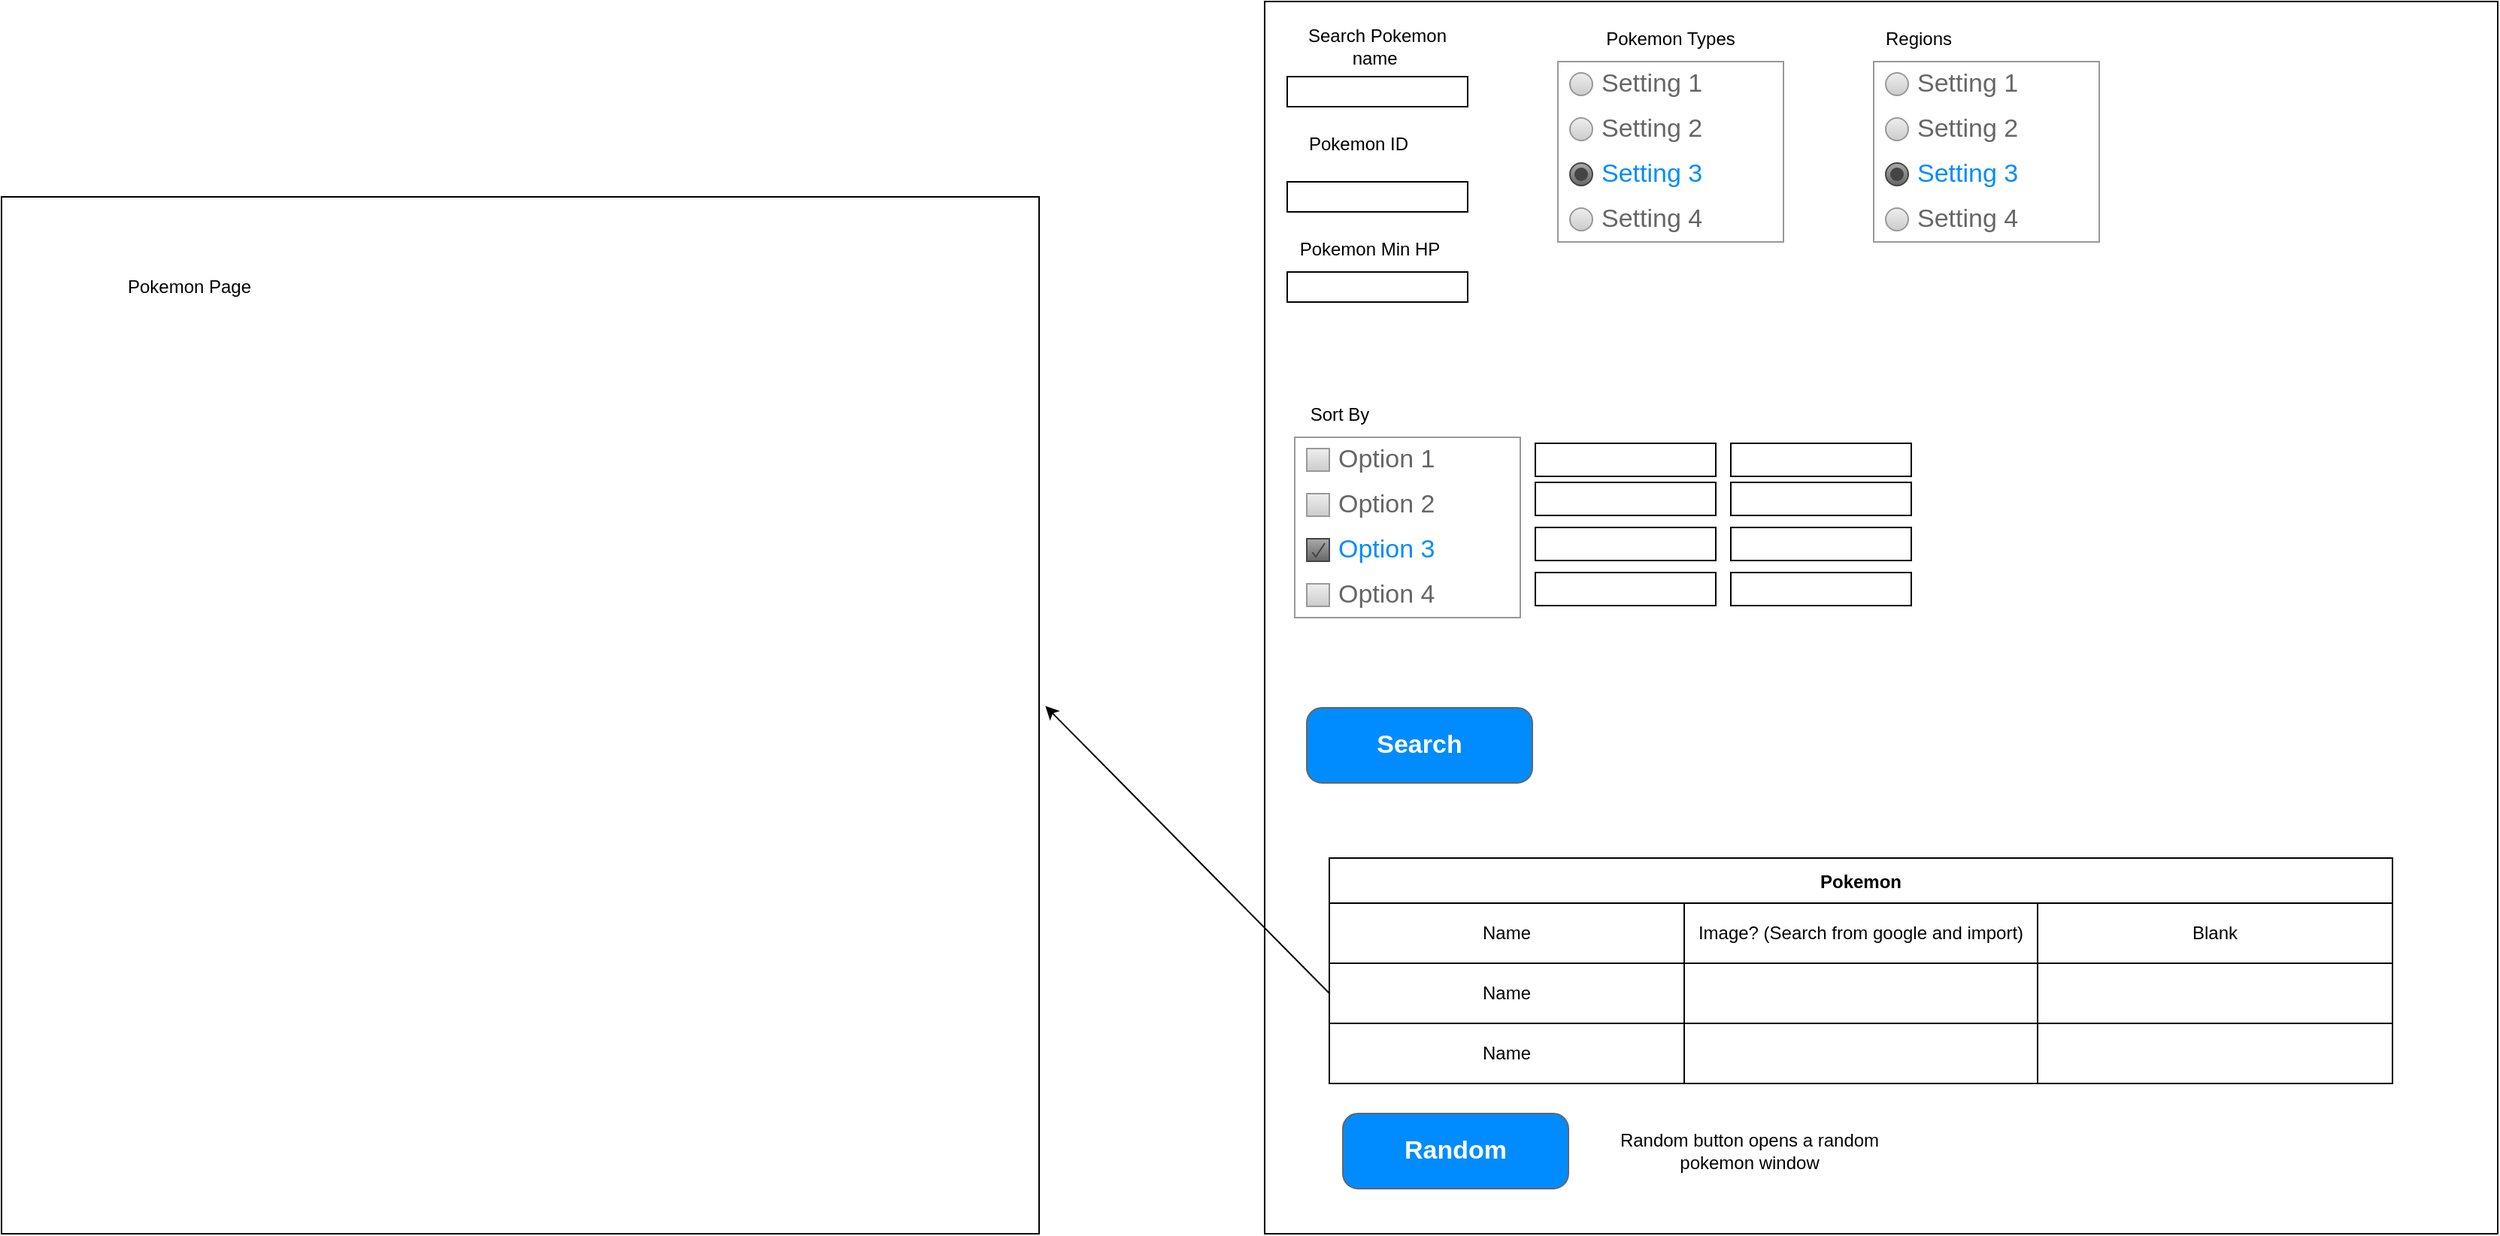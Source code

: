 <mxfile version="17.4.3" type="device"><diagram id="plCl7_3hD1_YyDbfP5ld" name="Page-1"><mxGraphModel dx="2128" dy="579" grid="1" gridSize="10" guides="1" tooltips="1" connect="1" arrows="1" fold="1" page="1" pageScale="1" pageWidth="850" pageHeight="1100" math="0" shadow="0"><root><mxCell id="0"/><mxCell id="1" parent="0"/><mxCell id="yEPOu8Z6XtjmrD7LZEZt-1" value="" style="whiteSpace=wrap;html=1;aspect=fixed;" parent="1" vertex="1"><mxGeometry x="20" y="250" width="820" height="820" as="geometry"/></mxCell><mxCell id="yEPOu8Z6XtjmrD7LZEZt-3" value="" style="rounded=0;whiteSpace=wrap;html=1;" parent="1" vertex="1"><mxGeometry x="35" y="300" width="120" height="20" as="geometry"/></mxCell><mxCell id="yEPOu8Z6XtjmrD7LZEZt-5" value="Search Pokemon name&amp;nbsp;" style="text;html=1;strokeColor=none;fillColor=none;align=center;verticalAlign=middle;whiteSpace=wrap;rounded=0;" parent="1" vertex="1"><mxGeometry x="30" y="265" width="130" height="30" as="geometry"/></mxCell><mxCell id="yEPOu8Z6XtjmrD7LZEZt-6" value="Pokemon Types" style="text;html=1;strokeColor=none;fillColor=none;align=center;verticalAlign=middle;whiteSpace=wrap;rounded=0;" parent="1" vertex="1"><mxGeometry x="220" y="260" width="140" height="30" as="geometry"/></mxCell><mxCell id="yEPOu8Z6XtjmrD7LZEZt-8" value="Regions" style="text;html=1;strokeColor=none;fillColor=none;align=center;verticalAlign=middle;whiteSpace=wrap;rounded=0;" parent="1" vertex="1"><mxGeometry x="425" y="260" width="60" height="30" as="geometry"/></mxCell><mxCell id="yEPOu8Z6XtjmrD7LZEZt-9" value="" style="strokeWidth=1;shadow=0;dashed=0;align=center;html=1;shape=mxgraph.mockup.forms.rrect;rSize=0;strokeColor=#999999;fillColor=#ffffff;recursiveResize=0;" parent="1" vertex="1"><mxGeometry x="215" y="290" width="150" height="120" as="geometry"/></mxCell><mxCell id="yEPOu8Z6XtjmrD7LZEZt-10" value="Setting 1" style="shape=ellipse;rSize=0;fillColor=#eeeeee;strokeColor=#999999;gradientColor=#cccccc;html=1;align=left;spacingLeft=4;fontSize=17;fontColor=#666666;labelPosition=right;" parent="yEPOu8Z6XtjmrD7LZEZt-9" vertex="1"><mxGeometry x="8" y="7.5" width="15" height="15" as="geometry"/></mxCell><mxCell id="yEPOu8Z6XtjmrD7LZEZt-11" value="Setting 2" style="shape=ellipse;rSize=0;fillColor=#eeeeee;strokeColor=#999999;gradientColor=#cccccc;html=1;align=left;spacingLeft=4;fontSize=17;fontColor=#666666;labelPosition=right;" parent="yEPOu8Z6XtjmrD7LZEZt-9" vertex="1"><mxGeometry x="8" y="37.5" width="15" height="15" as="geometry"/></mxCell><mxCell id="yEPOu8Z6XtjmrD7LZEZt-12" value="Setting 3" style="shape=ellipse;rSize=0;fillColor=#aaaaaa;strokeColor=#444444;gradientColor=#666666;html=1;align=left;spacingLeft=4;fontSize=17;fontColor=#008cff;labelPosition=right;" parent="yEPOu8Z6XtjmrD7LZEZt-9" vertex="1"><mxGeometry x="8" y="67.5" width="15" height="15" as="geometry"/></mxCell><mxCell id="yEPOu8Z6XtjmrD7LZEZt-13" value="" style="shape=ellipse;fillColor=#444444;strokeColor=none;html=1;" parent="yEPOu8Z6XtjmrD7LZEZt-12" vertex="1"><mxGeometry x="3" y="3" width="9" height="9" as="geometry"/></mxCell><mxCell id="yEPOu8Z6XtjmrD7LZEZt-14" value="Setting 4" style="shape=ellipse;rSize=0;fillColor=#eeeeee;strokeColor=#999999;gradientColor=#cccccc;html=1;align=left;spacingLeft=4;fontSize=17;fontColor=#666666;labelPosition=right;" parent="yEPOu8Z6XtjmrD7LZEZt-9" vertex="1"><mxGeometry x="8" y="97.5" width="15" height="15" as="geometry"/></mxCell><mxCell id="yEPOu8Z6XtjmrD7LZEZt-21" value="" style="strokeWidth=1;shadow=0;dashed=0;align=center;html=1;shape=mxgraph.mockup.forms.rrect;rSize=0;strokeColor=#999999;fillColor=#ffffff;recursiveResize=0;" parent="1" vertex="1"><mxGeometry x="425" y="290" width="150" height="120" as="geometry"/></mxCell><mxCell id="yEPOu8Z6XtjmrD7LZEZt-22" value="Setting 1" style="shape=ellipse;rSize=0;fillColor=#eeeeee;strokeColor=#999999;gradientColor=#cccccc;html=1;align=left;spacingLeft=4;fontSize=17;fontColor=#666666;labelPosition=right;" parent="yEPOu8Z6XtjmrD7LZEZt-21" vertex="1"><mxGeometry x="8" y="7.5" width="15" height="15" as="geometry"/></mxCell><mxCell id="yEPOu8Z6XtjmrD7LZEZt-23" value="Setting 2" style="shape=ellipse;rSize=0;fillColor=#eeeeee;strokeColor=#999999;gradientColor=#cccccc;html=1;align=left;spacingLeft=4;fontSize=17;fontColor=#666666;labelPosition=right;" parent="yEPOu8Z6XtjmrD7LZEZt-21" vertex="1"><mxGeometry x="8" y="37.5" width="15" height="15" as="geometry"/></mxCell><mxCell id="yEPOu8Z6XtjmrD7LZEZt-24" value="Setting 3" style="shape=ellipse;rSize=0;fillColor=#aaaaaa;strokeColor=#444444;gradientColor=#666666;html=1;align=left;spacingLeft=4;fontSize=17;fontColor=#008cff;labelPosition=right;" parent="yEPOu8Z6XtjmrD7LZEZt-21" vertex="1"><mxGeometry x="8" y="67.5" width="15" height="15" as="geometry"/></mxCell><mxCell id="yEPOu8Z6XtjmrD7LZEZt-25" value="" style="shape=ellipse;fillColor=#444444;strokeColor=none;html=1;" parent="yEPOu8Z6XtjmrD7LZEZt-24" vertex="1"><mxGeometry x="3" y="3" width="9" height="9" as="geometry"/></mxCell><mxCell id="yEPOu8Z6XtjmrD7LZEZt-26" value="Setting 4" style="shape=ellipse;rSize=0;fillColor=#eeeeee;strokeColor=#999999;gradientColor=#cccccc;html=1;align=left;spacingLeft=4;fontSize=17;fontColor=#666666;labelPosition=right;" parent="yEPOu8Z6XtjmrD7LZEZt-21" vertex="1"><mxGeometry x="8" y="97.5" width="15" height="15" as="geometry"/></mxCell><mxCell id="yEPOu8Z6XtjmrD7LZEZt-27" value="" style="rounded=0;whiteSpace=wrap;html=1;" parent="1" vertex="1"><mxGeometry x="35" y="370" width="120" height="20" as="geometry"/></mxCell><mxCell id="yEPOu8Z6XtjmrD7LZEZt-28" value="" style="rounded=0;whiteSpace=wrap;html=1;" parent="1" vertex="1"><mxGeometry x="35" y="430" width="120" height="20" as="geometry"/></mxCell><mxCell id="yEPOu8Z6XtjmrD7LZEZt-30" value="Pokemon Min HP" style="text;html=1;strokeColor=none;fillColor=none;align=center;verticalAlign=middle;whiteSpace=wrap;rounded=0;" parent="1" vertex="1"><mxGeometry x="25" y="400" width="130" height="30" as="geometry"/></mxCell><mxCell id="yEPOu8Z6XtjmrD7LZEZt-31" value="Pokemon ID" style="text;html=1;strokeColor=none;fillColor=none;align=center;verticalAlign=middle;whiteSpace=wrap;rounded=0;" parent="1" vertex="1"><mxGeometry x="30" y="330" width="105" height="30" as="geometry"/></mxCell><mxCell id="yEPOu8Z6XtjmrD7LZEZt-45" value="" style="strokeWidth=1;shadow=0;dashed=0;align=center;html=1;shape=mxgraph.mockup.forms.rrect;rSize=0;strokeColor=#999999;fillColor=#ffffff;recursiveResize=0;" parent="1" vertex="1"><mxGeometry x="40" y="540" width="150" height="120" as="geometry"/></mxCell><mxCell id="yEPOu8Z6XtjmrD7LZEZt-46" value="Option 1" style="strokeWidth=1;shadow=0;dashed=0;align=center;html=1;shape=mxgraph.mockup.forms.rrect;rSize=0;fillColor=#eeeeee;strokeColor=#999999;gradientColor=#cccccc;align=left;spacingLeft=4;fontSize=17;fontColor=#666666;labelPosition=right;" parent="yEPOu8Z6XtjmrD7LZEZt-45" vertex="1"><mxGeometry x="8" y="7.5" width="15" height="15" as="geometry"/></mxCell><mxCell id="yEPOu8Z6XtjmrD7LZEZt-47" value="Option 2" style="strokeWidth=1;shadow=0;dashed=0;align=center;html=1;shape=mxgraph.mockup.forms.rrect;rSize=0;fillColor=#eeeeee;strokeColor=#999999;gradientColor=#cccccc;align=left;spacingLeft=4;fontSize=17;fontColor=#666666;labelPosition=right;" parent="yEPOu8Z6XtjmrD7LZEZt-45" vertex="1"><mxGeometry x="8" y="37.5" width="15" height="15" as="geometry"/></mxCell><mxCell id="yEPOu8Z6XtjmrD7LZEZt-48" value="Option 3" style="strokeWidth=1;shadow=0;dashed=0;align=center;html=1;shape=mxgraph.mockup.forms.checkbox;rSize=0;resizable=0;fillColor=#aaaaaa;strokeColor=#444444;gradientColor=#666666;align=left;spacingLeft=4;fontSize=17;fontColor=#008cff;labelPosition=right;" parent="yEPOu8Z6XtjmrD7LZEZt-45" vertex="1"><mxGeometry x="8" y="67.5" width="15" height="15" as="geometry"/></mxCell><mxCell id="yEPOu8Z6XtjmrD7LZEZt-49" value="Option 4" style="strokeWidth=1;shadow=0;dashed=0;align=center;html=1;shape=mxgraph.mockup.forms.rrect;rSize=0;fillColor=#eeeeee;strokeColor=#999999;gradientColor=#cccccc;align=left;spacingLeft=4;fontSize=17;fontColor=#666666;labelPosition=right;" parent="yEPOu8Z6XtjmrD7LZEZt-45" vertex="1"><mxGeometry x="8" y="97.5" width="15" height="15" as="geometry"/></mxCell><mxCell id="yEPOu8Z6XtjmrD7LZEZt-29" value="Sort By&lt;br&gt;" style="text;html=1;strokeColor=none;fillColor=none;align=center;verticalAlign=middle;whiteSpace=wrap;rounded=0;" parent="1" vertex="1"><mxGeometry x="40" y="510" width="60" height="30" as="geometry"/></mxCell><mxCell id="yEPOu8Z6XtjmrD7LZEZt-50" value="" style="rounded=0;whiteSpace=wrap;html=1;" parent="1" vertex="1"><mxGeometry x="200" y="544" width="120" height="22" as="geometry"/></mxCell><mxCell id="yEPOu8Z6XtjmrD7LZEZt-52" value="" style="rounded=0;whiteSpace=wrap;html=1;" parent="1" vertex="1"><mxGeometry x="200" y="570" width="120" height="22" as="geometry"/></mxCell><mxCell id="yEPOu8Z6XtjmrD7LZEZt-53" value="" style="rounded=0;whiteSpace=wrap;html=1;" parent="1" vertex="1"><mxGeometry x="330" y="544" width="120" height="22" as="geometry"/></mxCell><mxCell id="yEPOu8Z6XtjmrD7LZEZt-55" value="" style="rounded=0;whiteSpace=wrap;html=1;" parent="1" vertex="1"><mxGeometry x="330" y="570" width="120" height="22" as="geometry"/></mxCell><mxCell id="yEPOu8Z6XtjmrD7LZEZt-56" value="" style="rounded=0;whiteSpace=wrap;html=1;" parent="1" vertex="1"><mxGeometry x="330" y="600" width="120" height="22" as="geometry"/></mxCell><mxCell id="yEPOu8Z6XtjmrD7LZEZt-57" value="" style="rounded=0;whiteSpace=wrap;html=1;" parent="1" vertex="1"><mxGeometry x="200" y="600" width="120" height="22" as="geometry"/></mxCell><mxCell id="yEPOu8Z6XtjmrD7LZEZt-58" value="" style="rounded=0;whiteSpace=wrap;html=1;" parent="1" vertex="1"><mxGeometry x="200" y="630" width="120" height="22" as="geometry"/></mxCell><mxCell id="yEPOu8Z6XtjmrD7LZEZt-59" value="" style="rounded=0;whiteSpace=wrap;html=1;" parent="1" vertex="1"><mxGeometry x="330" y="630" width="120" height="22" as="geometry"/></mxCell><mxCell id="yEPOu8Z6XtjmrD7LZEZt-60" value="Search" style="strokeWidth=1;shadow=0;dashed=0;align=center;html=1;shape=mxgraph.mockup.buttons.button;strokeColor=#666666;fontColor=#ffffff;mainText=;buttonStyle=round;fontSize=17;fontStyle=1;fillColor=#008cff;whiteSpace=wrap;" parent="1" vertex="1"><mxGeometry x="48" y="720" width="150" height="50" as="geometry"/></mxCell><mxCell id="yEPOu8Z6XtjmrD7LZEZt-61" value="Pokemon" style="shape=table;startSize=30;container=1;collapsible=0;childLayout=tableLayout;fontStyle=1;align=center;" parent="1" vertex="1"><mxGeometry x="63" y="820" width="707" height="150" as="geometry"/></mxCell><mxCell id="yEPOu8Z6XtjmrD7LZEZt-62" value="" style="shape=tableRow;horizontal=0;startSize=0;swimlaneHead=0;swimlaneBody=0;top=0;left=0;bottom=0;right=0;collapsible=0;dropTarget=0;fillColor=none;points=[[0,0.5],[1,0.5]];portConstraint=eastwest;" parent="yEPOu8Z6XtjmrD7LZEZt-61" vertex="1"><mxGeometry y="30" width="707" height="40" as="geometry"/></mxCell><mxCell id="yEPOu8Z6XtjmrD7LZEZt-63" value="Name" style="shape=partialRectangle;html=1;whiteSpace=wrap;connectable=0;fillColor=none;top=0;left=0;bottom=0;right=0;overflow=hidden;" parent="yEPOu8Z6XtjmrD7LZEZt-62" vertex="1"><mxGeometry width="236" height="40" as="geometry"><mxRectangle width="236" height="40" as="alternateBounds"/></mxGeometry></mxCell><mxCell id="yEPOu8Z6XtjmrD7LZEZt-64" value="Image? (Search from google and import)" style="shape=partialRectangle;html=1;whiteSpace=wrap;connectable=0;fillColor=none;top=0;left=0;bottom=0;right=0;overflow=hidden;" parent="yEPOu8Z6XtjmrD7LZEZt-62" vertex="1"><mxGeometry x="236" width="235" height="40" as="geometry"><mxRectangle width="235" height="40" as="alternateBounds"/></mxGeometry></mxCell><mxCell id="yEPOu8Z6XtjmrD7LZEZt-65" value="Blank" style="shape=partialRectangle;html=1;whiteSpace=wrap;connectable=0;fillColor=none;top=0;left=0;bottom=0;right=0;overflow=hidden;" parent="yEPOu8Z6XtjmrD7LZEZt-62" vertex="1"><mxGeometry x="471" width="236" height="40" as="geometry"><mxRectangle width="236" height="40" as="alternateBounds"/></mxGeometry></mxCell><mxCell id="yEPOu8Z6XtjmrD7LZEZt-66" value="" style="shape=tableRow;horizontal=0;startSize=0;swimlaneHead=0;swimlaneBody=0;top=0;left=0;bottom=0;right=0;collapsible=0;dropTarget=0;fillColor=none;points=[[0,0.5],[1,0.5]];portConstraint=eastwest;" parent="yEPOu8Z6XtjmrD7LZEZt-61" vertex="1"><mxGeometry y="70" width="707" height="40" as="geometry"/></mxCell><mxCell id="yEPOu8Z6XtjmrD7LZEZt-67" value="Name" style="shape=partialRectangle;html=1;whiteSpace=wrap;connectable=0;fillColor=none;top=0;left=0;bottom=0;right=0;overflow=hidden;" parent="yEPOu8Z6XtjmrD7LZEZt-66" vertex="1"><mxGeometry width="236" height="40" as="geometry"><mxRectangle width="236" height="40" as="alternateBounds"/></mxGeometry></mxCell><mxCell id="yEPOu8Z6XtjmrD7LZEZt-68" value="" style="shape=partialRectangle;html=1;whiteSpace=wrap;connectable=0;fillColor=none;top=0;left=0;bottom=0;right=0;overflow=hidden;" parent="yEPOu8Z6XtjmrD7LZEZt-66" vertex="1"><mxGeometry x="236" width="235" height="40" as="geometry"><mxRectangle width="235" height="40" as="alternateBounds"/></mxGeometry></mxCell><mxCell id="yEPOu8Z6XtjmrD7LZEZt-69" value="" style="shape=partialRectangle;html=1;whiteSpace=wrap;connectable=0;fillColor=none;top=0;left=0;bottom=0;right=0;overflow=hidden;" parent="yEPOu8Z6XtjmrD7LZEZt-66" vertex="1"><mxGeometry x="471" width="236" height="40" as="geometry"><mxRectangle width="236" height="40" as="alternateBounds"/></mxGeometry></mxCell><mxCell id="yEPOu8Z6XtjmrD7LZEZt-70" value="" style="shape=tableRow;horizontal=0;startSize=0;swimlaneHead=0;swimlaneBody=0;top=0;left=0;bottom=0;right=0;collapsible=0;dropTarget=0;fillColor=none;points=[[0,0.5],[1,0.5]];portConstraint=eastwest;" parent="yEPOu8Z6XtjmrD7LZEZt-61" vertex="1"><mxGeometry y="110" width="707" height="40" as="geometry"/></mxCell><mxCell id="yEPOu8Z6XtjmrD7LZEZt-71" value="Name" style="shape=partialRectangle;html=1;whiteSpace=wrap;connectable=0;fillColor=none;top=0;left=0;bottom=0;right=0;overflow=hidden;" parent="yEPOu8Z6XtjmrD7LZEZt-70" vertex="1"><mxGeometry width="236" height="40" as="geometry"><mxRectangle width="236" height="40" as="alternateBounds"/></mxGeometry></mxCell><mxCell id="yEPOu8Z6XtjmrD7LZEZt-72" value="" style="shape=partialRectangle;html=1;whiteSpace=wrap;connectable=0;fillColor=none;top=0;left=0;bottom=0;right=0;overflow=hidden;" parent="yEPOu8Z6XtjmrD7LZEZt-70" vertex="1"><mxGeometry x="236" width="235" height="40" as="geometry"><mxRectangle width="235" height="40" as="alternateBounds"/></mxGeometry></mxCell><mxCell id="yEPOu8Z6XtjmrD7LZEZt-73" value="" style="shape=partialRectangle;html=1;whiteSpace=wrap;connectable=0;fillColor=none;top=0;left=0;bottom=0;right=0;overflow=hidden;" parent="yEPOu8Z6XtjmrD7LZEZt-70" vertex="1"><mxGeometry x="471" width="236" height="40" as="geometry"><mxRectangle width="236" height="40" as="alternateBounds"/></mxGeometry></mxCell><mxCell id="yEPOu8Z6XtjmrD7LZEZt-74" value="" style="whiteSpace=wrap;html=1;aspect=fixed;" parent="1" vertex="1"><mxGeometry x="-820" y="380" width="690" height="690" as="geometry"/></mxCell><mxCell id="yEPOu8Z6XtjmrD7LZEZt-75" value="" style="endArrow=classic;html=1;rounded=0;exitX=0;exitY=0.5;exitDx=0;exitDy=0;entryX=1.006;entryY=0.491;entryDx=0;entryDy=0;entryPerimeter=0;" parent="1" source="yEPOu8Z6XtjmrD7LZEZt-66" target="yEPOu8Z6XtjmrD7LZEZt-74" edge="1"><mxGeometry width="50" height="50" relative="1" as="geometry"><mxPoint x="-50" y="890" as="sourcePoint"/><mxPoint y="840" as="targetPoint"/></mxGeometry></mxCell><mxCell id="yEPOu8Z6XtjmrD7LZEZt-76" value="Pokemon Page" style="text;html=1;strokeColor=none;fillColor=none;align=center;verticalAlign=middle;whiteSpace=wrap;rounded=0;" parent="1" vertex="1"><mxGeometry x="-790" y="425" width="190" height="30" as="geometry"/></mxCell><mxCell id="yEPOu8Z6XtjmrD7LZEZt-77" value="Random" style="strokeWidth=1;shadow=0;dashed=0;align=center;html=1;shape=mxgraph.mockup.buttons.button;strokeColor=#666666;fontColor=#ffffff;mainText=;buttonStyle=round;fontSize=17;fontStyle=1;fillColor=#008cff;whiteSpace=wrap;" parent="1" vertex="1"><mxGeometry x="72" y="990" width="150" height="50" as="geometry"/></mxCell><mxCell id="yEPOu8Z6XtjmrD7LZEZt-78" value="Random button opens a random pokemon window" style="text;html=1;strokeColor=none;fillColor=none;align=center;verticalAlign=middle;whiteSpace=wrap;rounded=0;" parent="1" vertex="1"><mxGeometry x="235" y="1000" width="215" height="30" as="geometry"/></mxCell></root></mxGraphModel></diagram></mxfile>
